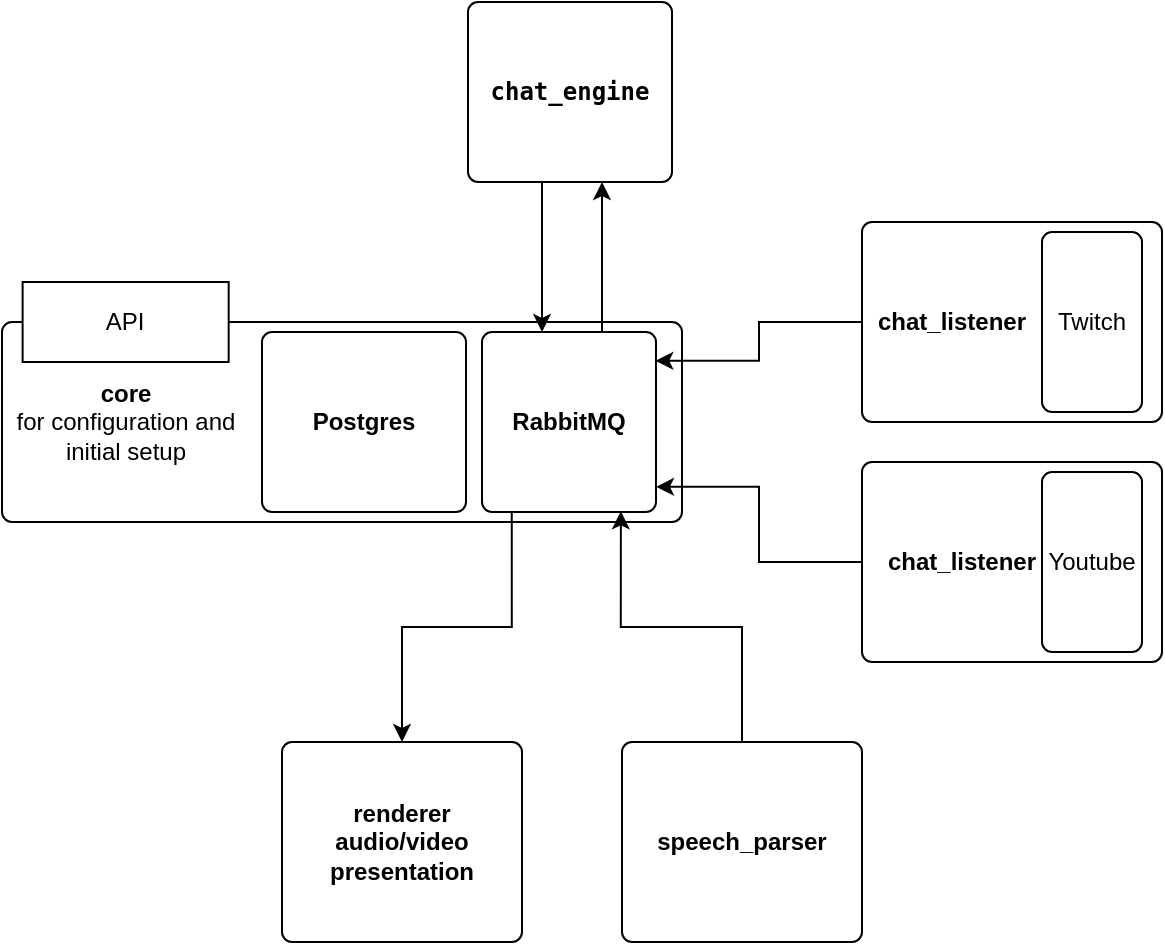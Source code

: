 <mxfile version="26.0.16">
  <diagram id="R2lEEEUBdFMjLlhIrx00" name="Page-1">
    <mxGraphModel dx="903" dy="498" grid="1" gridSize="10" guides="1" tooltips="1" connect="1" arrows="1" fold="1" page="1" pageScale="1" pageWidth="850" pageHeight="1100" math="0" shadow="0" extFonts="Permanent Marker^https://fonts.googleapis.com/css?family=Permanent+Marker">
      <root>
        <mxCell id="0" />
        <mxCell id="1" parent="0" />
        <mxCell id="H1vahDbu5VQTVYL9gDHy-7" value="" style="rounded=1;absoluteArcSize=1;html=1;arcSize=10;" vertex="1" parent="1">
          <mxGeometry x="90" y="180" width="340" height="100" as="geometry" />
        </mxCell>
        <mxCell id="H1vahDbu5VQTVYL9gDHy-8" value="&lt;b&gt;core&lt;br&gt;&lt;/b&gt;for configuration and initial setup&lt;b&gt;&lt;/b&gt;" style="html=1;shape=mxgraph.er.anchor;whiteSpace=wrap;" vertex="1" parent="H1vahDbu5VQTVYL9gDHy-7">
          <mxGeometry width="123.636" height="100" as="geometry" />
        </mxCell>
        <mxCell id="H1vahDbu5VQTVYL9gDHy-10" value="&lt;b&gt;RabbitMQ&lt;/b&gt;" style="rounded=1;absoluteArcSize=1;html=1;arcSize=10;whiteSpace=wrap;points=[];strokeColor=inherit;fillColor=inherit;" vertex="1" parent="H1vahDbu5VQTVYL9gDHy-7">
          <mxGeometry x="240" y="5" width="87" height="90" as="geometry" />
        </mxCell>
        <mxCell id="H1vahDbu5VQTVYL9gDHy-17" value="API" style="whiteSpace=wrap;html=1;align=center;" vertex="1" parent="H1vahDbu5VQTVYL9gDHy-7">
          <mxGeometry x="10.303" y="-20" width="103.03" height="40" as="geometry" />
        </mxCell>
        <mxCell id="H1vahDbu5VQTVYL9gDHy-9" value="&lt;b&gt;Postgres&lt;/b&gt;" style="rounded=1;absoluteArcSize=1;html=1;arcSize=10;whiteSpace=wrap;points=[];strokeColor=inherit;fillColor=inherit;" vertex="1" parent="H1vahDbu5VQTVYL9gDHy-7">
          <mxGeometry x="130.001" y="5" width="102" height="90" as="geometry" />
        </mxCell>
        <mxCell id="H1vahDbu5VQTVYL9gDHy-11" value="" style="rounded=1;absoluteArcSize=1;html=1;arcSize=10;" vertex="1" parent="1">
          <mxGeometry x="520" y="130" width="150" height="100" as="geometry" />
        </mxCell>
        <mxCell id="H1vahDbu5VQTVYL9gDHy-12" value="&lt;b&gt;chat_listener&lt;/b&gt;" style="html=1;shape=mxgraph.er.anchor;whiteSpace=wrap;" vertex="1" parent="H1vahDbu5VQTVYL9gDHy-11">
          <mxGeometry width="90" height="100" as="geometry" />
        </mxCell>
        <mxCell id="H1vahDbu5VQTVYL9gDHy-13" value="Twitch" style="rounded=1;absoluteArcSize=1;html=1;arcSize=10;whiteSpace=wrap;points=[];strokeColor=inherit;fillColor=inherit;" vertex="1" parent="H1vahDbu5VQTVYL9gDHy-11">
          <mxGeometry x="90" y="5" width="50" height="90" as="geometry" />
        </mxCell>
        <mxCell id="H1vahDbu5VQTVYL9gDHy-14" value="" style="rounded=1;absoluteArcSize=1;html=1;arcSize=10;" vertex="1" parent="1">
          <mxGeometry x="520" y="250" width="150" height="100" as="geometry" />
        </mxCell>
        <mxCell id="H1vahDbu5VQTVYL9gDHy-15" value="&lt;b&gt;chat_listener&lt;/b&gt;" style="html=1;shape=mxgraph.er.anchor;whiteSpace=wrap;" vertex="1" parent="H1vahDbu5VQTVYL9gDHy-14">
          <mxGeometry width="100" height="100" as="geometry" />
        </mxCell>
        <mxCell id="H1vahDbu5VQTVYL9gDHy-16" value="Youtube" style="rounded=1;absoluteArcSize=1;html=1;arcSize=10;whiteSpace=wrap;points=[];strokeColor=inherit;fillColor=inherit;" vertex="1" parent="H1vahDbu5VQTVYL9gDHy-14">
          <mxGeometry x="90" y="5" width="50" height="90" as="geometry" />
        </mxCell>
        <mxCell id="H1vahDbu5VQTVYL9gDHy-29" style="edgeStyle=orthogonalEdgeStyle;rounded=0;orthogonalLoop=1;jettySize=auto;html=1;exitX=0;exitY=0.5;exitDx=0;exitDy=0;entryX=0.996;entryY=0.16;entryDx=0;entryDy=0;entryPerimeter=0;" edge="1" parent="1" source="H1vahDbu5VQTVYL9gDHy-11" target="H1vahDbu5VQTVYL9gDHy-10">
          <mxGeometry relative="1" as="geometry" />
        </mxCell>
        <mxCell id="H1vahDbu5VQTVYL9gDHy-33" style="edgeStyle=orthogonalEdgeStyle;rounded=0;orthogonalLoop=1;jettySize=auto;html=1;exitX=0;exitY=0.5;exitDx=0;exitDy=0;entryX=1;entryY=0.86;entryDx=0;entryDy=0;entryPerimeter=0;" edge="1" parent="1" source="H1vahDbu5VQTVYL9gDHy-14" target="H1vahDbu5VQTVYL9gDHy-10">
          <mxGeometry relative="1" as="geometry" />
        </mxCell>
        <mxCell id="H1vahDbu5VQTVYL9gDHy-34" value="" style="rounded=1;absoluteArcSize=1;html=1;arcSize=10;" vertex="1" parent="1">
          <mxGeometry x="400" y="390" width="120" height="100" as="geometry" />
        </mxCell>
        <mxCell id="H1vahDbu5VQTVYL9gDHy-35" value="&lt;b&gt;speech_parser&lt;/b&gt;" style="html=1;shape=mxgraph.er.anchor;whiteSpace=wrap;" vertex="1" parent="H1vahDbu5VQTVYL9gDHy-34">
          <mxGeometry width="120" height="100" as="geometry" />
        </mxCell>
        <mxCell id="H1vahDbu5VQTVYL9gDHy-39" style="edgeStyle=orthogonalEdgeStyle;rounded=0;orthogonalLoop=1;jettySize=auto;html=1;exitX=0.5;exitY=0;exitDx=0;exitDy=0;entryX=0.798;entryY=0.996;entryDx=0;entryDy=0;entryPerimeter=0;" edge="1" parent="1" source="H1vahDbu5VQTVYL9gDHy-34" target="H1vahDbu5VQTVYL9gDHy-10">
          <mxGeometry relative="1" as="geometry" />
        </mxCell>
        <mxCell id="H1vahDbu5VQTVYL9gDHy-45" value="" style="edgeStyle=orthogonalEdgeStyle;rounded=0;orthogonalLoop=1;jettySize=auto;html=1;" edge="1" parent="1" source="H1vahDbu5VQTVYL9gDHy-40" target="H1vahDbu5VQTVYL9gDHy-10">
          <mxGeometry relative="1" as="geometry">
            <Array as="points">
              <mxPoint x="360" y="170" />
              <mxPoint x="360" y="170" />
            </Array>
          </mxGeometry>
        </mxCell>
        <mxCell id="H1vahDbu5VQTVYL9gDHy-40" value="&lt;code data-end=&quot;555&quot; data-start=&quot;542&quot;&gt;&lt;b&gt;chat_engine&lt;/b&gt;&lt;/code&gt;" style="rounded=1;absoluteArcSize=1;html=1;arcSize=10;whiteSpace=wrap;points=[];strokeColor=inherit;fillColor=inherit;" vertex="1" parent="1">
          <mxGeometry x="323.001" y="20" width="102" height="90" as="geometry" />
        </mxCell>
        <mxCell id="H1vahDbu5VQTVYL9gDHy-41" value="" style="rounded=1;absoluteArcSize=1;html=1;arcSize=10;" vertex="1" parent="1">
          <mxGeometry x="230" y="390" width="120" height="100" as="geometry" />
        </mxCell>
        <mxCell id="H1vahDbu5VQTVYL9gDHy-42" value="&lt;b&gt;renderer&lt;/b&gt;&lt;div&gt;&lt;b&gt;audio/video presentation&lt;/b&gt;&lt;/div&gt;" style="html=1;shape=mxgraph.er.anchor;whiteSpace=wrap;" vertex="1" parent="H1vahDbu5VQTVYL9gDHy-41">
          <mxGeometry width="120" height="100" as="geometry" />
        </mxCell>
        <mxCell id="H1vahDbu5VQTVYL9gDHy-43" style="edgeStyle=orthogonalEdgeStyle;rounded=0;orthogonalLoop=1;jettySize=auto;html=1;exitX=0.171;exitY=1.001;exitDx=0;exitDy=0;entryX=0.5;entryY=0;entryDx=0;entryDy=0;exitPerimeter=0;" edge="1" parent="1" source="H1vahDbu5VQTVYL9gDHy-10" target="H1vahDbu5VQTVYL9gDHy-41">
          <mxGeometry relative="1" as="geometry" />
        </mxCell>
        <mxCell id="H1vahDbu5VQTVYL9gDHy-44" value="" style="edgeStyle=orthogonalEdgeStyle;rounded=0;orthogonalLoop=1;jettySize=auto;html=1;" edge="1" parent="1" source="H1vahDbu5VQTVYL9gDHy-10" target="H1vahDbu5VQTVYL9gDHy-40">
          <mxGeometry relative="1" as="geometry">
            <Array as="points">
              <mxPoint x="390" y="130" />
              <mxPoint x="390" y="130" />
            </Array>
          </mxGeometry>
        </mxCell>
      </root>
    </mxGraphModel>
  </diagram>
</mxfile>
